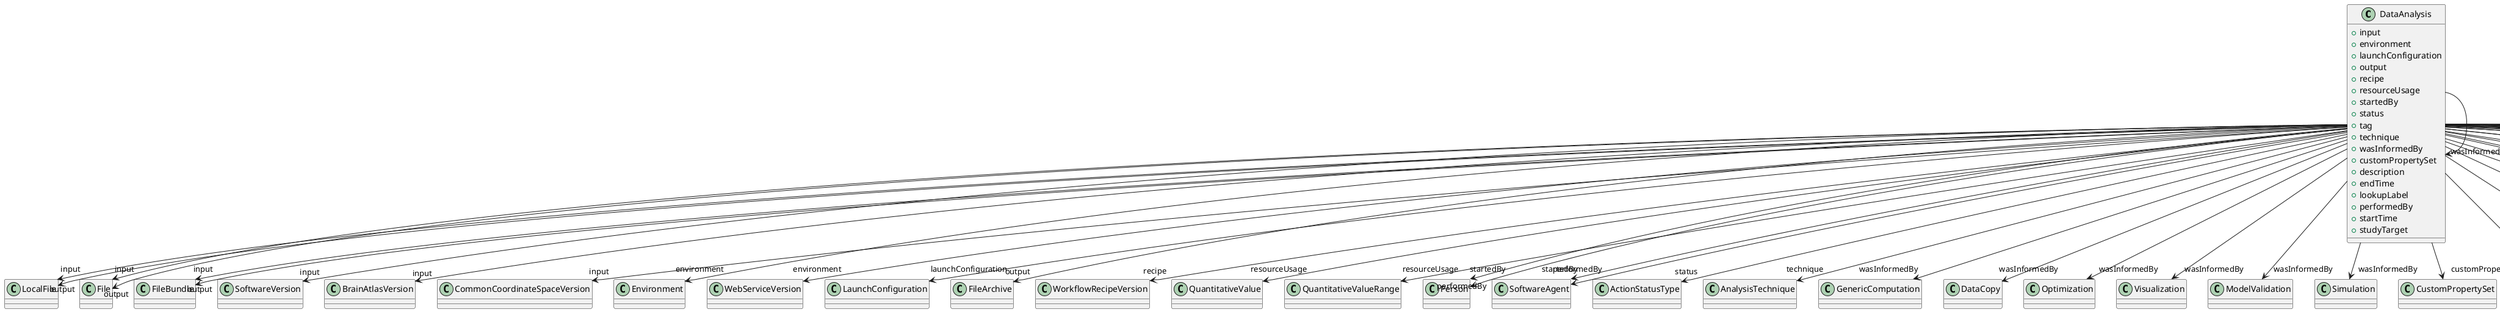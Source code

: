 @startuml
class DataAnalysis {
+input
+environment
+launchConfiguration
+output
+recipe
+resourceUsage
+startedBy
+status
+tag
+technique
+wasInformedBy
+customPropertySet
+description
+endTime
+lookupLabel
+performedBy
+startTime
+studyTarget

}
DataAnalysis -d-> "input" LocalFile
DataAnalysis -d-> "input" File
DataAnalysis -d-> "input" FileBundle
DataAnalysis -d-> "input" SoftwareVersion
DataAnalysis -d-> "input" BrainAtlasVersion
DataAnalysis -d-> "input" CommonCoordinateSpaceVersion
DataAnalysis -d-> "environment" Environment
DataAnalysis -d-> "environment" WebServiceVersion
DataAnalysis -d-> "launchConfiguration" LaunchConfiguration
DataAnalysis -d-> "output" LocalFile
DataAnalysis -d-> "output" File
DataAnalysis -d-> "output" FileArchive
DataAnalysis -d-> "output" FileBundle
DataAnalysis -d-> "recipe" WorkflowRecipeVersion
DataAnalysis -d-> "resourceUsage" QuantitativeValue
DataAnalysis -d-> "resourceUsage" QuantitativeValueRange
DataAnalysis -d-> "startedBy" Person
DataAnalysis -d-> "startedBy" SoftwareAgent
DataAnalysis -d-> "status" ActionStatusType
DataAnalysis -d-> "technique" AnalysisTechnique
DataAnalysis -d-> "wasInformedBy" GenericComputation
DataAnalysis -d-> "wasInformedBy" DataCopy
DataAnalysis -d-> "wasInformedBy" Optimization
DataAnalysis -d-> "wasInformedBy" Visualization
DataAnalysis -d-> "wasInformedBy" ModelValidation
DataAnalysis -d-> "wasInformedBy" Simulation
DataAnalysis -d-> "wasInformedBy" DataAnalysis
DataAnalysis -d-> "customPropertySet" CustomPropertySet
DataAnalysis -d-> "performedBy" Person
DataAnalysis -d-> "performedBy" SoftwareAgent
DataAnalysis -d-> "studyTarget" GeneticStrainType
DataAnalysis -d-> "studyTarget" Disease
DataAnalysis -d-> "studyTarget" GustatoryStimulusType
DataAnalysis -d-> "studyTarget" Handedness
DataAnalysis -d-> "studyTarget" BreedingType
DataAnalysis -d-> "studyTarget" Species
DataAnalysis -d-> "studyTarget" ElectricalStimulusType
DataAnalysis -d-> "studyTarget" OrganismSystem
DataAnalysis -d-> "studyTarget" OpticalStimulusType
DataAnalysis -d-> "studyTarget" DiseaseModel
DataAnalysis -d-> "studyTarget" OrganismSubstance
DataAnalysis -d-> "studyTarget" CellType
DataAnalysis -d-> "studyTarget" Organ
DataAnalysis -d-> "studyTarget" SubcellularEntity
DataAnalysis -d-> "studyTarget" UBERONParcellation
DataAnalysis -d-> "studyTarget" VisualStimulusType
DataAnalysis -d-> "studyTarget" BiologicalSex
DataAnalysis -d-> "studyTarget" TermSuggestion
DataAnalysis -d-> "studyTarget" AuditoryStimulusType
DataAnalysis -d-> "studyTarget" MolecularEntity
DataAnalysis -d-> "studyTarget" CellCultureType
DataAnalysis -d-> "studyTarget" TactileStimulusType
DataAnalysis -d-> "studyTarget" OlfactoryStimulusType
DataAnalysis -d-> "studyTarget" BiologicalOrder
DataAnalysis -d-> "studyTarget" ParcellationEntityVersion
DataAnalysis -d-> "studyTarget" ParcellationEntity
DataAnalysis -d-> "studyTarget" CustomAnatomicalEntity

@enduml